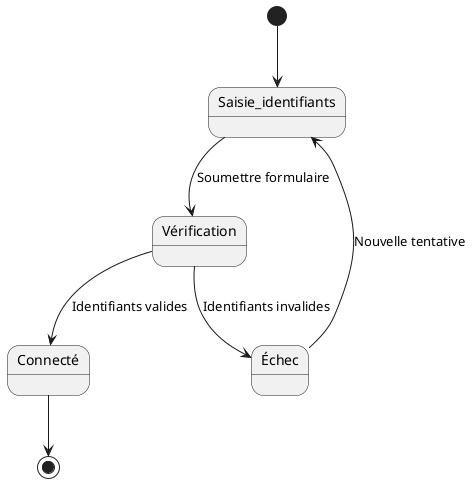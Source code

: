 @startuml
[*] --> Saisie_identifiants

Saisie_identifiants --> Vérification : Soumettre formulaire
Vérification --> Connecté : Identifiants valides
Vérification --> Échec : Identifiants invalides

Connecté --> [*]
Échec --> Saisie_identifiants : Nouvelle tentative
@enduml
